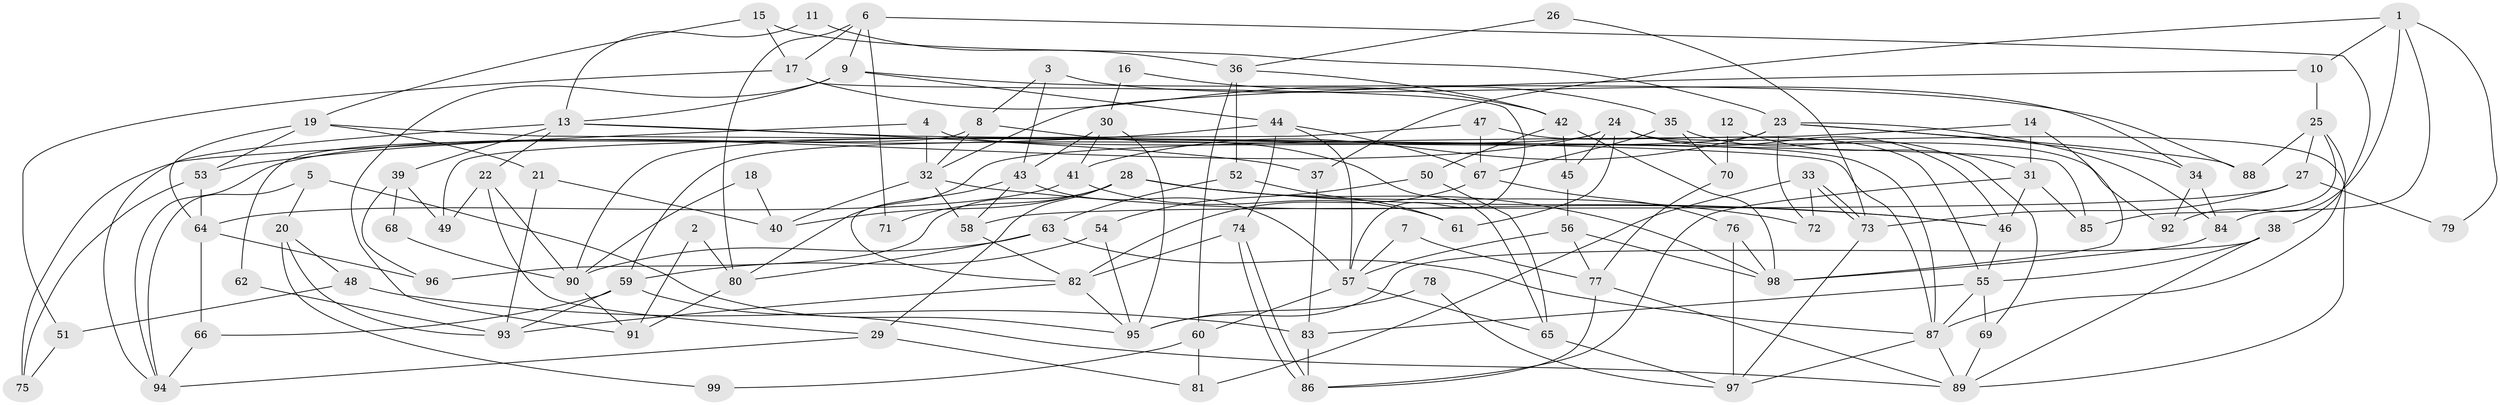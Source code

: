// coarse degree distribution, {6: 0.03333333333333333, 4: 0.23333333333333334, 7: 0.2, 8: 0.13333333333333333, 22: 0.03333333333333333, 5: 0.03333333333333333, 10: 0.06666666666666667, 9: 0.03333333333333333, 3: 0.13333333333333333, 12: 0.03333333333333333, 2: 0.06666666666666667}
// Generated by graph-tools (version 1.1) at 2025/18/03/04/25 18:18:36]
// undirected, 99 vertices, 198 edges
graph export_dot {
graph [start="1"]
  node [color=gray90,style=filled];
  1;
  2;
  3;
  4;
  5;
  6;
  7;
  8;
  9;
  10;
  11;
  12;
  13;
  14;
  15;
  16;
  17;
  18;
  19;
  20;
  21;
  22;
  23;
  24;
  25;
  26;
  27;
  28;
  29;
  30;
  31;
  32;
  33;
  34;
  35;
  36;
  37;
  38;
  39;
  40;
  41;
  42;
  43;
  44;
  45;
  46;
  47;
  48;
  49;
  50;
  51;
  52;
  53;
  54;
  55;
  56;
  57;
  58;
  59;
  60;
  61;
  62;
  63;
  64;
  65;
  66;
  67;
  68;
  69;
  70;
  71;
  72;
  73;
  74;
  75;
  76;
  77;
  78;
  79;
  80;
  81;
  82;
  83;
  84;
  85;
  86;
  87;
  88;
  89;
  90;
  91;
  92;
  93;
  94;
  95;
  96;
  97;
  98;
  99;
  1 -- 10;
  1 -- 92;
  1 -- 37;
  1 -- 79;
  1 -- 84;
  2 -- 91;
  2 -- 80;
  3 -- 8;
  3 -- 43;
  3 -- 34;
  4 -- 87;
  4 -- 75;
  4 -- 32;
  5 -- 94;
  5 -- 95;
  5 -- 20;
  6 -- 80;
  6 -- 38;
  6 -- 9;
  6 -- 17;
  6 -- 71;
  7 -- 57;
  7 -- 77;
  8 -- 32;
  8 -- 65;
  8 -- 62;
  9 -- 13;
  9 -- 44;
  9 -- 88;
  9 -- 91;
  10 -- 32;
  10 -- 25;
  11 -- 13;
  11 -- 36;
  12 -- 70;
  12 -- 31;
  13 -- 87;
  13 -- 94;
  13 -- 22;
  13 -- 37;
  13 -- 39;
  14 -- 31;
  14 -- 80;
  14 -- 98;
  15 -- 17;
  15 -- 23;
  15 -- 19;
  16 -- 30;
  16 -- 35;
  17 -- 57;
  17 -- 42;
  17 -- 51;
  18 -- 40;
  18 -- 90;
  19 -- 64;
  19 -- 21;
  19 -- 53;
  19 -- 85;
  20 -- 93;
  20 -- 48;
  20 -- 99;
  21 -- 40;
  21 -- 93;
  22 -- 29;
  22 -- 49;
  22 -- 90;
  23 -- 84;
  23 -- 34;
  23 -- 41;
  23 -- 59;
  23 -- 72;
  23 -- 88;
  24 -- 46;
  24 -- 89;
  24 -- 45;
  24 -- 61;
  24 -- 90;
  24 -- 92;
  24 -- 94;
  25 -- 88;
  25 -- 87;
  25 -- 27;
  25 -- 85;
  26 -- 73;
  26 -- 36;
  27 -- 58;
  27 -- 73;
  27 -- 79;
  28 -- 46;
  28 -- 98;
  28 -- 29;
  28 -- 40;
  28 -- 71;
  28 -- 72;
  28 -- 96;
  29 -- 94;
  29 -- 81;
  30 -- 41;
  30 -- 95;
  30 -- 43;
  31 -- 46;
  31 -- 85;
  31 -- 86;
  32 -- 58;
  32 -- 40;
  32 -- 46;
  33 -- 73;
  33 -- 73;
  33 -- 72;
  33 -- 81;
  34 -- 84;
  34 -- 92;
  35 -- 67;
  35 -- 69;
  35 -- 70;
  36 -- 42;
  36 -- 60;
  36 -- 52;
  37 -- 83;
  38 -- 55;
  38 -- 95;
  38 -- 89;
  39 -- 49;
  39 -- 68;
  39 -- 96;
  41 -- 61;
  41 -- 64;
  42 -- 45;
  42 -- 50;
  42 -- 98;
  43 -- 82;
  43 -- 57;
  43 -- 58;
  44 -- 53;
  44 -- 57;
  44 -- 67;
  44 -- 74;
  45 -- 56;
  46 -- 55;
  47 -- 67;
  47 -- 55;
  47 -- 49;
  48 -- 83;
  48 -- 51;
  50 -- 65;
  50 -- 54;
  51 -- 75;
  52 -- 63;
  52 -- 61;
  53 -- 64;
  53 -- 75;
  54 -- 59;
  54 -- 95;
  55 -- 83;
  55 -- 87;
  55 -- 69;
  56 -- 98;
  56 -- 57;
  56 -- 77;
  57 -- 60;
  57 -- 65;
  58 -- 82;
  59 -- 89;
  59 -- 66;
  59 -- 93;
  60 -- 81;
  60 -- 99;
  62 -- 93;
  63 -- 87;
  63 -- 90;
  63 -- 80;
  64 -- 96;
  64 -- 66;
  65 -- 97;
  66 -- 94;
  67 -- 82;
  67 -- 76;
  68 -- 90;
  69 -- 89;
  70 -- 77;
  73 -- 97;
  74 -- 86;
  74 -- 86;
  74 -- 82;
  76 -- 98;
  76 -- 97;
  77 -- 86;
  77 -- 89;
  78 -- 97;
  78 -- 95;
  80 -- 91;
  82 -- 93;
  82 -- 95;
  83 -- 86;
  84 -- 98;
  87 -- 97;
  87 -- 89;
  90 -- 91;
}
